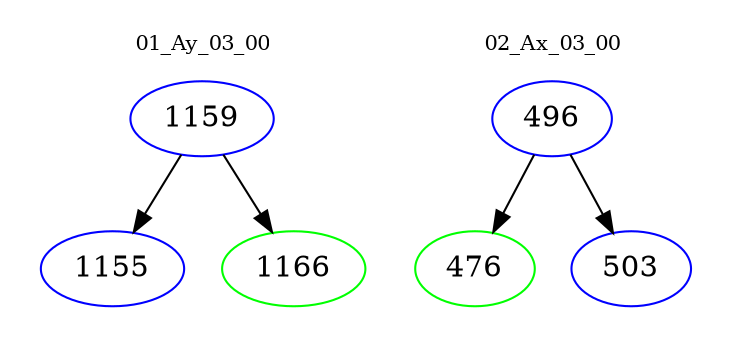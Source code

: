 digraph{
subgraph cluster_0 {
color = white
label = "01_Ay_03_00";
fontsize=10;
T0_1159 [label="1159", color="blue"]
T0_1159 -> T0_1155 [color="black"]
T0_1155 [label="1155", color="blue"]
T0_1159 -> T0_1166 [color="black"]
T0_1166 [label="1166", color="green"]
}
subgraph cluster_1 {
color = white
label = "02_Ax_03_00";
fontsize=10;
T1_496 [label="496", color="blue"]
T1_496 -> T1_476 [color="black"]
T1_476 [label="476", color="green"]
T1_496 -> T1_503 [color="black"]
T1_503 [label="503", color="blue"]
}
}
